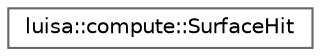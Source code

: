 digraph "类继承关系图"
{
 // LATEX_PDF_SIZE
  bgcolor="transparent";
  edge [fontname=Helvetica,fontsize=10,labelfontname=Helvetica,labelfontsize=10];
  node [fontname=Helvetica,fontsize=10,shape=box,height=0.2,width=0.4];
  rankdir="LR";
  Node0 [id="Node000000",label="luisa::compute::SurfaceHit",height=0.2,width=0.4,color="grey40", fillcolor="white", style="filled",URL="$structluisa_1_1compute_1_1_surface_hit.html",tooltip=" "];
}
